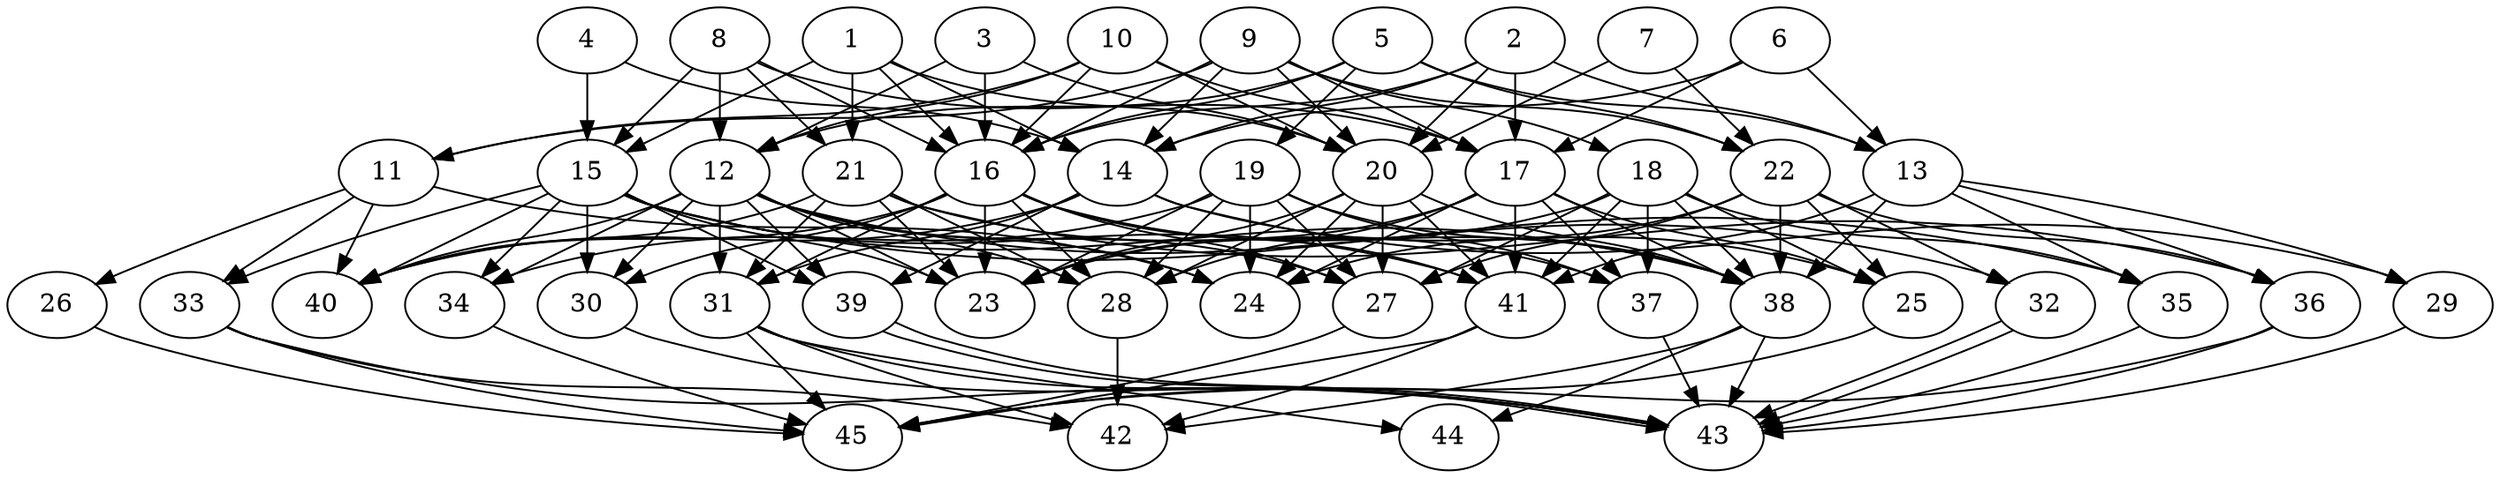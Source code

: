 // DAG (tier=3-complex, mode=compute, n=45, ccr=0.486, fat=0.700, density=0.658, regular=0.282, jump=0.297, mindata=1048576, maxdata=16777216)
// DAG automatically generated by daggen at Sun Aug 24 16:33:34 2025
// /home/ermia/Project/Environments/daggen/bin/daggen --dot --ccr 0.486 --fat 0.700 --regular 0.282 --density 0.658 --jump 0.297 --mindata 1048576 --maxdata 16777216 -n 45 
digraph G {
  1 [size="2137675566193573888000", alpha="0.14", expect_size="1068837783096786944000"]
  1 -> 14 [size ="1327550903091200"]
  1 -> 15 [size ="1327550903091200"]
  1 -> 16 [size ="1327550903091200"]
  1 -> 20 [size ="1327550903091200"]
  1 -> 21 [size ="1327550903091200"]
  2 [size="814062912457562240", alpha="0.15", expect_size="407031456228781120"]
  2 -> 13 [size ="534993507975168"]
  2 -> 14 [size ="534993507975168"]
  2 -> 16 [size ="534993507975168"]
  2 -> 17 [size ="534993507975168"]
  2 -> 20 [size ="534993507975168"]
  3 [size="52834181404451296", alpha="0.14", expect_size="26417090702225648"]
  3 -> 12 [size ="1245696510394368"]
  3 -> 16 [size ="1245696510394368"]
  3 -> 20 [size ="1245696510394368"]
  4 [size="1432239573624928000", alpha="0.17", expect_size="716119786812464000"]
  4 -> 14 [size ="694507964203008"]
  4 -> 15 [size ="694507964203008"]
  5 [size="34890521679183640", alpha="0.17", expect_size="17445260839591820"]
  5 -> 12 [size ="924491744018432"]
  5 -> 13 [size ="924491744018432"]
  5 -> 16 [size ="924491744018432"]
  5 -> 19 [size ="924491744018432"]
  5 -> 22 [size ="924491744018432"]
  6 [size="17772975856405904", alpha="0.16", expect_size="8886487928202952"]
  6 -> 13 [size ="356712477360128"]
  6 -> 14 [size ="356712477360128"]
  6 -> 17 [size ="356712477360128"]
  7 [size="4741440917817286", alpha="0.13", expect_size="2370720458908643"]
  7 -> 20 [size ="283751846248448"]
  7 -> 22 [size ="283751846248448"]
  8 [size="970308408990412832768", alpha="0.06", expect_size="485154204495206416384"]
  8 -> 12 [size ="784085068808192"]
  8 -> 15 [size ="784085068808192"]
  8 -> 16 [size ="784085068808192"]
  8 -> 17 [size ="784085068808192"]
  8 -> 21 [size ="784085068808192"]
  9 [size="7139837962352906", alpha="0.13", expect_size="3569918981176453"]
  9 -> 11 [size ="157277172531200"]
  9 -> 14 [size ="157277172531200"]
  9 -> 16 [size ="157277172531200"]
  9 -> 17 [size ="157277172531200"]
  9 -> 18 [size ="157277172531200"]
  9 -> 20 [size ="157277172531200"]
  9 -> 22 [size ="157277172531200"]
  10 [size="1012467361254040", alpha="0.17", expect_size="506233680627020"]
  10 -> 11 [size ="66425997754368"]
  10 -> 12 [size ="66425997754368"]
  10 -> 16 [size ="66425997754368"]
  10 -> 17 [size ="66425997754368"]
  10 -> 20 [size ="66425997754368"]
  11 [size="3662854796545761280", alpha="0.05", expect_size="1831427398272880640"]
  11 -> 24 [size ="1300046343569408"]
  11 -> 26 [size ="1300046343569408"]
  11 -> 33 [size ="1300046343569408"]
  11 -> 40 [size ="1300046343569408"]
  12 [size="1211221910385849088", alpha="0.04", expect_size="605610955192924544"]
  12 -> 23 [size ="815702546055168"]
  12 -> 24 [size ="815702546055168"]
  12 -> 27 [size ="815702546055168"]
  12 -> 28 [size ="815702546055168"]
  12 -> 30 [size ="815702546055168"]
  12 -> 31 [size ="815702546055168"]
  12 -> 32 [size ="815702546055168"]
  12 -> 34 [size ="815702546055168"]
  12 -> 39 [size ="815702546055168"]
  12 -> 40 [size ="815702546055168"]
  13 [size="4186308948893164896256", alpha="0.06", expect_size="2093154474446582448128"]
  13 -> 29 [size ="2077993434349568"]
  13 -> 35 [size ="2077993434349568"]
  13 -> 36 [size ="2077993434349568"]
  13 -> 38 [size ="2077993434349568"]
  13 -> 41 [size ="2077993434349568"]
  14 [size="783522000244382976", alpha="0.13", expect_size="391761000122191488"]
  14 -> 25 [size ="324124538830848"]
  14 -> 29 [size ="324124538830848"]
  14 -> 31 [size ="324124538830848"]
  14 -> 39 [size ="324124538830848"]
  14 -> 40 [size ="324124538830848"]
  15 [size="85928379370594992", alpha="0.11", expect_size="42964189685297496"]
  15 -> 23 [size ="2116991024365568"]
  15 -> 30 [size ="2116991024365568"]
  15 -> 33 [size ="2116991024365568"]
  15 -> 34 [size ="2116991024365568"]
  15 -> 35 [size ="2116991024365568"]
  15 -> 38 [size ="2116991024365568"]
  15 -> 39 [size ="2116991024365568"]
  15 -> 40 [size ="2116991024365568"]
  15 -> 41 [size ="2116991024365568"]
  16 [size="1641726722211262464", alpha="0.01", expect_size="820863361105631232"]
  16 -> 23 [size ="1541306266419200"]
  16 -> 27 [size ="1541306266419200"]
  16 -> 28 [size ="1541306266419200"]
  16 -> 30 [size ="1541306266419200"]
  16 -> 31 [size ="1541306266419200"]
  16 -> 38 [size ="1541306266419200"]
  16 -> 40 [size ="1541306266419200"]
  16 -> 41 [size ="1541306266419200"]
  17 [size="5336065712553361408", alpha="0.01", expect_size="2668032856276680704"]
  17 -> 23 [size ="1949085091233792"]
  17 -> 24 [size ="1949085091233792"]
  17 -> 25 [size ="1949085091233792"]
  17 -> 28 [size ="1949085091233792"]
  17 -> 37 [size ="1949085091233792"]
  17 -> 38 [size ="1949085091233792"]
  17 -> 41 [size ="1949085091233792"]
  18 [size="7075378692190156", alpha="0.15", expect_size="3537689346095078"]
  18 -> 23 [size ="11443940360192"]
  18 -> 25 [size ="11443940360192"]
  18 -> 27 [size ="11443940360192"]
  18 -> 35 [size ="11443940360192"]
  18 -> 37 [size ="11443940360192"]
  18 -> 38 [size ="11443940360192"]
  18 -> 41 [size ="11443940360192"]
  19 [size="929808222448641", alpha="0.13", expect_size="464904111224320"]
  19 -> 23 [size ="28555031347200"]
  19 -> 24 [size ="28555031347200"]
  19 -> 27 [size ="28555031347200"]
  19 -> 28 [size ="28555031347200"]
  19 -> 34 [size ="28555031347200"]
  19 -> 37 [size ="28555031347200"]
  19 -> 38 [size ="28555031347200"]
  20 [size="1360094979669209600", alpha="0.16", expect_size="680047489834604800"]
  20 -> 23 [size ="1719707623227392"]
  20 -> 24 [size ="1719707623227392"]
  20 -> 27 [size ="1719707623227392"]
  20 -> 28 [size ="1719707623227392"]
  20 -> 38 [size ="1719707623227392"]
  20 -> 41 [size ="1719707623227392"]
  21 [size="2080085744185721749504", alpha="0.02", expect_size="1040042872092860874752"]
  21 -> 23 [size ="1303599380430848"]
  21 -> 28 [size ="1303599380430848"]
  21 -> 31 [size ="1303599380430848"]
  21 -> 36 [size ="1303599380430848"]
  21 -> 37 [size ="1303599380430848"]
  21 -> 40 [size ="1303599380430848"]
  22 [size="25469651794342812", alpha="0.13", expect_size="12734825897171406"]
  22 -> 24 [size ="1089036236095488"]
  22 -> 25 [size ="1089036236095488"]
  22 -> 27 [size ="1089036236095488"]
  22 -> 32 [size ="1089036236095488"]
  22 -> 36 [size ="1089036236095488"]
  22 -> 38 [size ="1089036236095488"]
  23 [size="3063403319376151052288", alpha="0.13", expect_size="1531701659688075526144"]
  24 [size="89304149332562704", alpha="0.04", expect_size="44652074666281352"]
  25 [size="56444202795179960", alpha="0.18", expect_size="28222101397589980"]
  25 -> 45 [size ="1845146144473088"]
  26 [size="489228564245101248", alpha="0.12", expect_size="244614282122550624"]
  26 -> 45 [size ="713875783680000"]
  27 [size="956524124002689482752", alpha="0.09", expect_size="478262062001344741376"]
  27 -> 45 [size ="776641521385472"]
  28 [size="16346661701359892", alpha="0.12", expect_size="8173330850679946"]
  28 -> 42 [size ="1620296578629632"]
  29 [size="2627257254681176576", alpha="0.12", expect_size="1313628627340588288"]
  29 -> 43 [size ="1850624308150272"]
  30 [size="31993674836751692", alpha="0.10", expect_size="15996837418375846"]
  30 -> 43 [size ="1054146874572800"]
  31 [size="610836592627909888", alpha="0.14", expect_size="305418296313954944"]
  31 -> 42 [size ="446906455031808"]
  31 -> 43 [size ="446906455031808"]
  31 -> 44 [size ="446906455031808"]
  31 -> 45 [size ="446906455031808"]
  32 [size="26213607822848576", alpha="0.06", expect_size="13106803911424288"]
  32 -> 43 [size ="450464759939072"]
  32 -> 43 [size ="450464759939072"]
  33 [size="165396722647287808", alpha="0.17", expect_size="82698361323643904"]
  33 -> 42 [size ="265609577234432"]
  33 -> 43 [size ="265609577234432"]
  33 -> 45 [size ="265609577234432"]
  34 [size="97453866423750230016", alpha="0.16", expect_size="48726933211875115008"]
  34 -> 45 [size ="169416629157888"]
  35 [size="1597358261673472512", alpha="0.08", expect_size="798679130836736256"]
  35 -> 43 [size ="786519988109312"]
  36 [size="1584942124983327391744", alpha="0.12", expect_size="792471062491663695872"]
  36 -> 43 [size ="1087507496173568"]
  36 -> 45 [size ="1087507496173568"]
  37 [size="3505217701434995200", alpha="0.10", expect_size="1752608850717497600"]
  37 -> 43 [size ="1657346812018688"]
  38 [size="776452903373288", alpha="0.09", expect_size="388226451686644"]
  38 -> 42 [size ="27088568451072"]
  38 -> 43 [size ="27088568451072"]
  38 -> 44 [size ="27088568451072"]
  39 [size="2202553280385079312384", alpha="0.03", expect_size="1101276640192539656192"]
  39 -> 43 [size ="1354277310169088"]
  39 -> 43 [size ="1354277310169088"]
  40 [size="25489432202157490176", alpha="0.08", expect_size="12744716101078745088"]
  41 [size="21017263951839232000", alpha="0.07", expect_size="10508631975919616000"]
  41 -> 42 [size ="60926669619200"]
  41 -> 45 [size ="60926669619200"]
  42 [size="1040588279024728408064", alpha="0.03", expect_size="520294139512364204032"]
  43 [size="7549451779736700", alpha="0.20", expect_size="3774725889868350"]
  44 [size="54817399100169312", alpha="0.13", expect_size="27408699550084656"]
  45 [size="58269554647492460544", alpha="0.05", expect_size="29134777323746230272"]
}